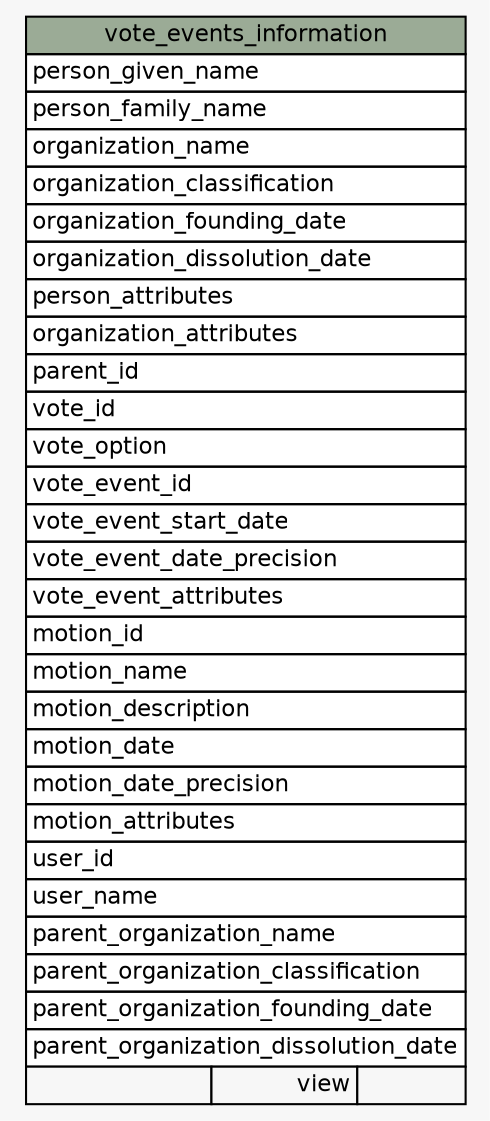 // dot 2.36.0 on Linux 3.13.0-91-generic
// SchemaSpy rev 590
digraph "vote_events_information" {
  graph [
    rankdir="RL"
    bgcolor="#f7f7f7"
    nodesep="0.18"
    ranksep="0.46"
    fontname="Helvetica"
    fontsize="11"
  ];
  node [
    fontname="Helvetica"
    fontsize="11"
    shape="plaintext"
  ];
  edge [
    arrowsize="0.8"
  ];
  "vote_events_information" [
    label=<
    <TABLE BORDER="0" CELLBORDER="1" CELLSPACING="0" BGCOLOR="#ffffff">
      <TR><TD COLSPAN="3" BGCOLOR="#9bab96" ALIGN="CENTER">vote_events_information</TD></TR>
      <TR><TD PORT="person_given_name" COLSPAN="3" ALIGN="LEFT">person_given_name</TD></TR>
      <TR><TD PORT="person_family_name" COLSPAN="3" ALIGN="LEFT">person_family_name</TD></TR>
      <TR><TD PORT="organization_name" COLSPAN="3" ALIGN="LEFT">organization_name</TD></TR>
      <TR><TD PORT="organization_classification" COLSPAN="3" ALIGN="LEFT">organization_classification</TD></TR>
      <TR><TD PORT="organization_founding_date" COLSPAN="3" ALIGN="LEFT">organization_founding_date</TD></TR>
      <TR><TD PORT="organization_dissolution_date" COLSPAN="3" ALIGN="LEFT">organization_dissolution_date</TD></TR>
      <TR><TD PORT="person_attributes" COLSPAN="3" ALIGN="LEFT">person_attributes</TD></TR>
      <TR><TD PORT="organization_attributes" COLSPAN="3" ALIGN="LEFT">organization_attributes</TD></TR>
      <TR><TD PORT="parent_id" COLSPAN="3" ALIGN="LEFT">parent_id</TD></TR>
      <TR><TD PORT="vote_id" COLSPAN="3" ALIGN="LEFT">vote_id</TD></TR>
      <TR><TD PORT="vote_option" COLSPAN="3" ALIGN="LEFT">vote_option</TD></TR>
      <TR><TD PORT="vote_event_id" COLSPAN="3" ALIGN="LEFT">vote_event_id</TD></TR>
      <TR><TD PORT="vote_event_start_date" COLSPAN="3" ALIGN="LEFT">vote_event_start_date</TD></TR>
      <TR><TD PORT="vote_event_date_precision" COLSPAN="3" ALIGN="LEFT">vote_event_date_precision</TD></TR>
      <TR><TD PORT="vote_event_attributes" COLSPAN="3" ALIGN="LEFT">vote_event_attributes</TD></TR>
      <TR><TD PORT="motion_id" COLSPAN="3" ALIGN="LEFT">motion_id</TD></TR>
      <TR><TD PORT="motion_name" COLSPAN="3" ALIGN="LEFT">motion_name</TD></TR>
      <TR><TD PORT="motion_description" COLSPAN="3" ALIGN="LEFT">motion_description</TD></TR>
      <TR><TD PORT="motion_date" COLSPAN="3" ALIGN="LEFT">motion_date</TD></TR>
      <TR><TD PORT="motion_date_precision" COLSPAN="3" ALIGN="LEFT">motion_date_precision</TD></TR>
      <TR><TD PORT="motion_attributes" COLSPAN="3" ALIGN="LEFT">motion_attributes</TD></TR>
      <TR><TD PORT="user_id" COLSPAN="3" ALIGN="LEFT">user_id</TD></TR>
      <TR><TD PORT="user_name" COLSPAN="3" ALIGN="LEFT">user_name</TD></TR>
      <TR><TD PORT="parent_organization_name" COLSPAN="3" ALIGN="LEFT">parent_organization_name</TD></TR>
      <TR><TD PORT="parent_organization_classification" COLSPAN="3" ALIGN="LEFT">parent_organization_classification</TD></TR>
      <TR><TD PORT="parent_organization_founding_date" COLSPAN="3" ALIGN="LEFT">parent_organization_founding_date</TD></TR>
      <TR><TD PORT="parent_organization_dissolution_date" COLSPAN="3" ALIGN="LEFT">parent_organization_dissolution_date</TD></TR>
      <TR><TD ALIGN="LEFT" BGCOLOR="#f7f7f7">  </TD><TD ALIGN="RIGHT" BGCOLOR="#f7f7f7">view</TD><TD ALIGN="RIGHT" BGCOLOR="#f7f7f7">  </TD></TR>
    </TABLE>>
    URL="tables/vote_events_information.html"
    tooltip="vote_events_information"
  ];
}
